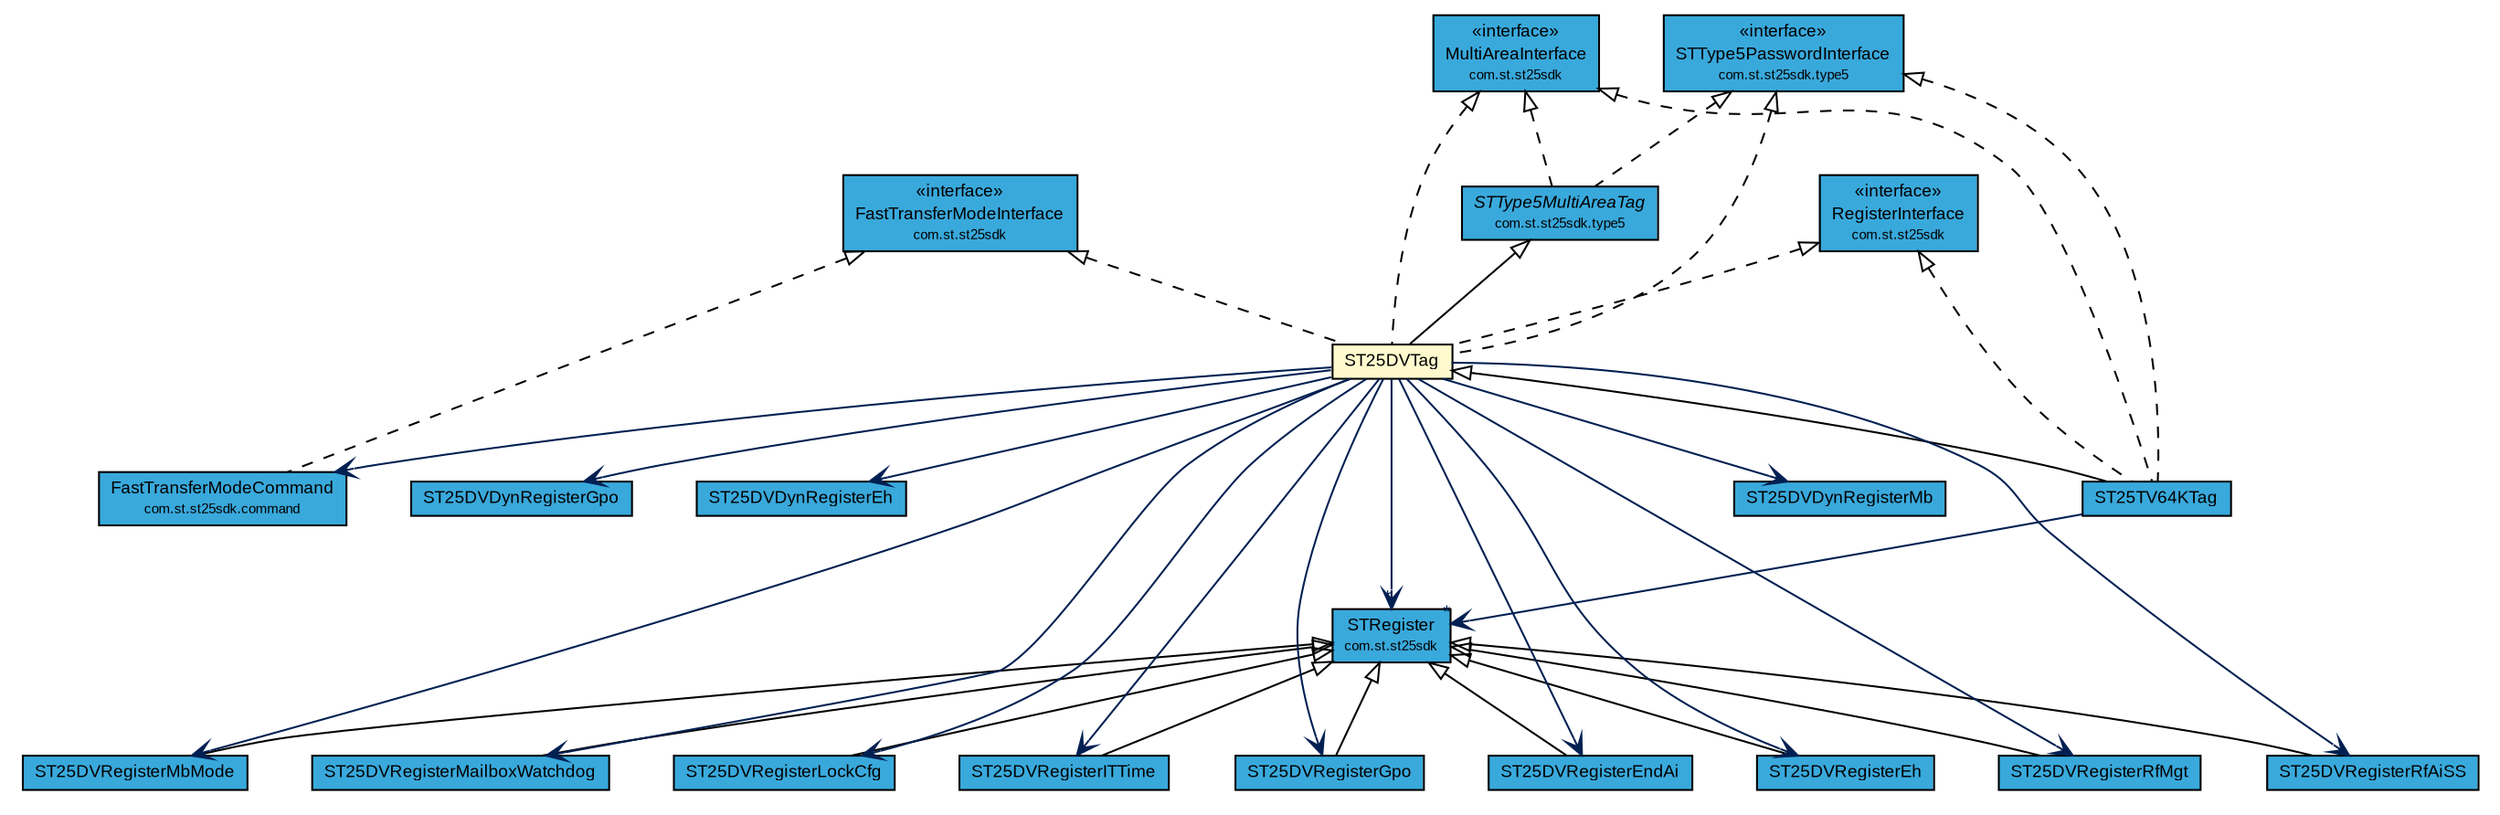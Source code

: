 #!/usr/local/bin/dot
#
# Class diagram 
# Generated by UMLGraph version R5_7_2-3-gee82a7 (http://www.umlgraph.org/)
#

digraph G {
	edge [fontname="arial",fontsize=10,labelfontname="arial",labelfontsize=10];
	node [fontname="arial",fontsize=10,shape=plaintext];
	nodesep=0.25;
	ranksep=0.5;
	// com.st.st25sdk.STRegister
	c23852 [label=<<table title="com.st.st25sdk.STRegister" border="0" cellborder="1" cellspacing="0" cellpadding="2" port="p" bgcolor="#39a9dc" href="../../STRegister.html">
		<tr><td><table border="0" cellspacing="0" cellpadding="1">
<tr><td align="center" balign="center"> STRegister </td></tr>
<tr><td align="center" balign="center"><font point-size="7.0"> com.st.st25sdk </font></td></tr>
		</table></td></tr>
		</table>>, URL="../../STRegister.html", fontname="arial", fontcolor="black", fontsize=9.0];
	// com.st.st25sdk.RegisterInterface
	c23867 [label=<<table title="com.st.st25sdk.RegisterInterface" border="0" cellborder="1" cellspacing="0" cellpadding="2" port="p" bgcolor="#39a9dc" href="../../RegisterInterface.html">
		<tr><td><table border="0" cellspacing="0" cellpadding="1">
<tr><td align="center" balign="center"> &#171;interface&#187; </td></tr>
<tr><td align="center" balign="center"> RegisterInterface </td></tr>
<tr><td align="center" balign="center"><font point-size="7.0"> com.st.st25sdk </font></td></tr>
		</table></td></tr>
		</table>>, URL="../../RegisterInterface.html", fontname="arial", fontcolor="black", fontsize=9.0];
	// com.st.st25sdk.MultiAreaInterface
	c23871 [label=<<table title="com.st.st25sdk.MultiAreaInterface" border="0" cellborder="1" cellspacing="0" cellpadding="2" port="p" bgcolor="#39a9dc" href="../../MultiAreaInterface.html">
		<tr><td><table border="0" cellspacing="0" cellpadding="1">
<tr><td align="center" balign="center"> &#171;interface&#187; </td></tr>
<tr><td align="center" balign="center"> MultiAreaInterface </td></tr>
<tr><td align="center" balign="center"><font point-size="7.0"> com.st.st25sdk </font></td></tr>
		</table></td></tr>
		</table>>, URL="../../MultiAreaInterface.html", fontname="arial", fontcolor="black", fontsize=9.0];
	// com.st.st25sdk.FastTransferModeInterface
	c23873 [label=<<table title="com.st.st25sdk.FastTransferModeInterface" border="0" cellborder="1" cellspacing="0" cellpadding="2" port="p" bgcolor="#39a9dc" href="../../FastTransferModeInterface.html">
		<tr><td><table border="0" cellspacing="0" cellpadding="1">
<tr><td align="center" balign="center"> &#171;interface&#187; </td></tr>
<tr><td align="center" balign="center"> FastTransferModeInterface </td></tr>
<tr><td align="center" balign="center"><font point-size="7.0"> com.st.st25sdk </font></td></tr>
		</table></td></tr>
		</table>>, URL="../../FastTransferModeInterface.html", fontname="arial", fontcolor="black", fontsize=9.0];
	// com.st.st25sdk.command.FastTransferModeCommand
	c23910 [label=<<table title="com.st.st25sdk.command.FastTransferModeCommand" border="0" cellborder="1" cellspacing="0" cellpadding="2" port="p" bgcolor="#39a9dc" href="../../command/FastTransferModeCommand.html">
		<tr><td><table border="0" cellspacing="0" cellpadding="1">
<tr><td align="center" balign="center"> FastTransferModeCommand </td></tr>
<tr><td align="center" balign="center"><font point-size="7.0"> com.st.st25sdk.command </font></td></tr>
		</table></td></tr>
		</table>>, URL="../../command/FastTransferModeCommand.html", fontname="arial", fontcolor="black", fontsize=9.0];
	// com.st.st25sdk.type5.STType5PasswordInterface
	c23986 [label=<<table title="com.st.st25sdk.type5.STType5PasswordInterface" border="0" cellborder="1" cellspacing="0" cellpadding="2" port="p" bgcolor="#39a9dc" href="../STType5PasswordInterface.html">
		<tr><td><table border="0" cellspacing="0" cellpadding="1">
<tr><td align="center" balign="center"> &#171;interface&#187; </td></tr>
<tr><td align="center" balign="center"> STType5PasswordInterface </td></tr>
<tr><td align="center" balign="center"><font point-size="7.0"> com.st.st25sdk.type5 </font></td></tr>
		</table></td></tr>
		</table>>, URL="../STType5PasswordInterface.html", fontname="arial", fontcolor="black", fontsize=9.0];
	// com.st.st25sdk.type5.STType5MultiAreaTag
	c23987 [label=<<table title="com.st.st25sdk.type5.STType5MultiAreaTag" border="0" cellborder="1" cellspacing="0" cellpadding="2" port="p" bgcolor="#39a9dc" href="../STType5MultiAreaTag.html">
		<tr><td><table border="0" cellspacing="0" cellpadding="1">
<tr><td align="center" balign="center"><font face="arial italic"> STType5MultiAreaTag </font></td></tr>
<tr><td align="center" balign="center"><font point-size="7.0"> com.st.st25sdk.type5 </font></td></tr>
		</table></td></tr>
		</table>>, URL="../STType5MultiAreaTag.html", fontname="arial", fontcolor="black", fontsize=9.0];
	// com.st.st25sdk.type5.st25dv.ST25TV64KTag
	c24002 [label=<<table title="com.st.st25sdk.type5.st25dv.ST25TV64KTag" border="0" cellborder="1" cellspacing="0" cellpadding="2" port="p" bgcolor="#39a9dc" href="./ST25TV64KTag.html">
		<tr><td><table border="0" cellspacing="0" cellpadding="1">
<tr><td align="center" balign="center"> ST25TV64KTag </td></tr>
		</table></td></tr>
		</table>>, URL="./ST25TV64KTag.html", fontname="arial", fontcolor="black", fontsize=9.0];
	// com.st.st25sdk.type5.st25dv.ST25DVTag
	c24004 [label=<<table title="com.st.st25sdk.type5.st25dv.ST25DVTag" border="0" cellborder="1" cellspacing="0" cellpadding="2" port="p" bgcolor="lemonChiffon" href="./ST25DVTag.html">
		<tr><td><table border="0" cellspacing="0" cellpadding="1">
<tr><td align="center" balign="center"> ST25DVTag </td></tr>
		</table></td></tr>
		</table>>, URL="./ST25DVTag.html", fontname="arial", fontcolor="black", fontsize=9.0];
	// com.st.st25sdk.type5.st25dv.ST25DVRegisterRfMgt
	c24007 [label=<<table title="com.st.st25sdk.type5.st25dv.ST25DVRegisterRfMgt" border="0" cellborder="1" cellspacing="0" cellpadding="2" port="p" bgcolor="#39a9dc" href="./ST25DVRegisterRfMgt.html">
		<tr><td><table border="0" cellspacing="0" cellpadding="1">
<tr><td align="center" balign="center"> ST25DVRegisterRfMgt </td></tr>
		</table></td></tr>
		</table>>, URL="./ST25DVRegisterRfMgt.html", fontname="arial", fontcolor="black", fontsize=9.0];
	// com.st.st25sdk.type5.st25dv.ST25DVRegisterRfAiSS
	c24009 [label=<<table title="com.st.st25sdk.type5.st25dv.ST25DVRegisterRfAiSS" border="0" cellborder="1" cellspacing="0" cellpadding="2" port="p" bgcolor="#39a9dc" href="./ST25DVRegisterRfAiSS.html">
		<tr><td><table border="0" cellspacing="0" cellpadding="1">
<tr><td align="center" balign="center"> ST25DVRegisterRfAiSS </td></tr>
		</table></td></tr>
		</table>>, URL="./ST25DVRegisterRfAiSS.html", fontname="arial", fontcolor="black", fontsize=9.0];
	// com.st.st25sdk.type5.st25dv.ST25DVRegisterMbMode
	c24011 [label=<<table title="com.st.st25sdk.type5.st25dv.ST25DVRegisterMbMode" border="0" cellborder="1" cellspacing="0" cellpadding="2" port="p" bgcolor="#39a9dc" href="./ST25DVRegisterMbMode.html">
		<tr><td><table border="0" cellspacing="0" cellpadding="1">
<tr><td align="center" balign="center"> ST25DVRegisterMbMode </td></tr>
		</table></td></tr>
		</table>>, URL="./ST25DVRegisterMbMode.html", fontname="arial", fontcolor="black", fontsize=9.0];
	// com.st.st25sdk.type5.st25dv.ST25DVRegisterMailboxWatchdog
	c24013 [label=<<table title="com.st.st25sdk.type5.st25dv.ST25DVRegisterMailboxWatchdog" border="0" cellborder="1" cellspacing="0" cellpadding="2" port="p" bgcolor="#39a9dc" href="./ST25DVRegisterMailboxWatchdog.html">
		<tr><td><table border="0" cellspacing="0" cellpadding="1">
<tr><td align="center" balign="center"> ST25DVRegisterMailboxWatchdog </td></tr>
		</table></td></tr>
		</table>>, URL="./ST25DVRegisterMailboxWatchdog.html", fontname="arial", fontcolor="black", fontsize=9.0];
	// com.st.st25sdk.type5.st25dv.ST25DVRegisterLockCfg
	c24015 [label=<<table title="com.st.st25sdk.type5.st25dv.ST25DVRegisterLockCfg" border="0" cellborder="1" cellspacing="0" cellpadding="2" port="p" bgcolor="#39a9dc" href="./ST25DVRegisterLockCfg.html">
		<tr><td><table border="0" cellspacing="0" cellpadding="1">
<tr><td align="center" balign="center"> ST25DVRegisterLockCfg </td></tr>
		</table></td></tr>
		</table>>, URL="./ST25DVRegisterLockCfg.html", fontname="arial", fontcolor="black", fontsize=9.0];
	// com.st.st25sdk.type5.st25dv.ST25DVRegisterITTime
	c24017 [label=<<table title="com.st.st25sdk.type5.st25dv.ST25DVRegisterITTime" border="0" cellborder="1" cellspacing="0" cellpadding="2" port="p" bgcolor="#39a9dc" href="./ST25DVRegisterITTime.html">
		<tr><td><table border="0" cellspacing="0" cellpadding="1">
<tr><td align="center" balign="center"> ST25DVRegisterITTime </td></tr>
		</table></td></tr>
		</table>>, URL="./ST25DVRegisterITTime.html", fontname="arial", fontcolor="black", fontsize=9.0];
	// com.st.st25sdk.type5.st25dv.ST25DVRegisterGpo
	c24019 [label=<<table title="com.st.st25sdk.type5.st25dv.ST25DVRegisterGpo" border="0" cellborder="1" cellspacing="0" cellpadding="2" port="p" bgcolor="#39a9dc" href="./ST25DVRegisterGpo.html">
		<tr><td><table border="0" cellspacing="0" cellpadding="1">
<tr><td align="center" balign="center"> ST25DVRegisterGpo </td></tr>
		</table></td></tr>
		</table>>, URL="./ST25DVRegisterGpo.html", fontname="arial", fontcolor="black", fontsize=9.0];
	// com.st.st25sdk.type5.st25dv.ST25DVRegisterEndAi
	c24021 [label=<<table title="com.st.st25sdk.type5.st25dv.ST25DVRegisterEndAi" border="0" cellborder="1" cellspacing="0" cellpadding="2" port="p" bgcolor="#39a9dc" href="./ST25DVRegisterEndAi.html">
		<tr><td><table border="0" cellspacing="0" cellpadding="1">
<tr><td align="center" balign="center"> ST25DVRegisterEndAi </td></tr>
		</table></td></tr>
		</table>>, URL="./ST25DVRegisterEndAi.html", fontname="arial", fontcolor="black", fontsize=9.0];
	// com.st.st25sdk.type5.st25dv.ST25DVRegisterEh
	c24022 [label=<<table title="com.st.st25sdk.type5.st25dv.ST25DVRegisterEh" border="0" cellborder="1" cellspacing="0" cellpadding="2" port="p" bgcolor="#39a9dc" href="./ST25DVRegisterEh.html">
		<tr><td><table border="0" cellspacing="0" cellpadding="1">
<tr><td align="center" balign="center"> ST25DVRegisterEh </td></tr>
		</table></td></tr>
		</table>>, URL="./ST25DVRegisterEh.html", fontname="arial", fontcolor="black", fontsize=9.0];
	// com.st.st25sdk.type5.st25dv.ST25DVDynRegisterMb
	c24024 [label=<<table title="com.st.st25sdk.type5.st25dv.ST25DVDynRegisterMb" border="0" cellborder="1" cellspacing="0" cellpadding="2" port="p" bgcolor="#39a9dc" href="./ST25DVDynRegisterMb.html">
		<tr><td><table border="0" cellspacing="0" cellpadding="1">
<tr><td align="center" balign="center"> ST25DVDynRegisterMb </td></tr>
		</table></td></tr>
		</table>>, URL="./ST25DVDynRegisterMb.html", fontname="arial", fontcolor="black", fontsize=9.0];
	// com.st.st25sdk.type5.st25dv.ST25DVDynRegisterGpo
	c24026 [label=<<table title="com.st.st25sdk.type5.st25dv.ST25DVDynRegisterGpo" border="0" cellborder="1" cellspacing="0" cellpadding="2" port="p" bgcolor="#39a9dc" href="./ST25DVDynRegisterGpo.html">
		<tr><td><table border="0" cellspacing="0" cellpadding="1">
<tr><td align="center" balign="center"> ST25DVDynRegisterGpo </td></tr>
		</table></td></tr>
		</table>>, URL="./ST25DVDynRegisterGpo.html", fontname="arial", fontcolor="black", fontsize=9.0];
	// com.st.st25sdk.type5.st25dv.ST25DVDynRegisterEh
	c24028 [label=<<table title="com.st.st25sdk.type5.st25dv.ST25DVDynRegisterEh" border="0" cellborder="1" cellspacing="0" cellpadding="2" port="p" bgcolor="#39a9dc" href="./ST25DVDynRegisterEh.html">
		<tr><td><table border="0" cellspacing="0" cellpadding="1">
<tr><td align="center" balign="center"> ST25DVDynRegisterEh </td></tr>
		</table></td></tr>
		</table>>, URL="./ST25DVDynRegisterEh.html", fontname="arial", fontcolor="black", fontsize=9.0];
	//com.st.st25sdk.command.FastTransferModeCommand implements com.st.st25sdk.FastTransferModeInterface
	c23873:p -> c23910:p [dir=back,arrowtail=empty,style=dashed];
	//com.st.st25sdk.type5.STType5MultiAreaTag implements com.st.st25sdk.MultiAreaInterface
	c23871:p -> c23987:p [dir=back,arrowtail=empty,style=dashed];
	//com.st.st25sdk.type5.STType5MultiAreaTag implements com.st.st25sdk.type5.STType5PasswordInterface
	c23986:p -> c23987:p [dir=back,arrowtail=empty,style=dashed];
	//com.st.st25sdk.type5.st25dv.ST25TV64KTag extends com.st.st25sdk.type5.st25dv.ST25DVTag
	c24004:p -> c24002:p [dir=back,arrowtail=empty];
	//com.st.st25sdk.type5.st25dv.ST25TV64KTag implements com.st.st25sdk.type5.STType5PasswordInterface
	c23986:p -> c24002:p [dir=back,arrowtail=empty,style=dashed];
	//com.st.st25sdk.type5.st25dv.ST25TV64KTag implements com.st.st25sdk.MultiAreaInterface
	c23871:p -> c24002:p [dir=back,arrowtail=empty,style=dashed];
	//com.st.st25sdk.type5.st25dv.ST25TV64KTag implements com.st.st25sdk.RegisterInterface
	c23867:p -> c24002:p [dir=back,arrowtail=empty,style=dashed];
	//com.st.st25sdk.type5.st25dv.ST25DVTag extends com.st.st25sdk.type5.STType5MultiAreaTag
	c23987:p -> c24004:p [dir=back,arrowtail=empty];
	//com.st.st25sdk.type5.st25dv.ST25DVTag implements com.st.st25sdk.type5.STType5PasswordInterface
	c23986:p -> c24004:p [dir=back,arrowtail=empty,style=dashed];
	//com.st.st25sdk.type5.st25dv.ST25DVTag implements com.st.st25sdk.MultiAreaInterface
	c23871:p -> c24004:p [dir=back,arrowtail=empty,style=dashed];
	//com.st.st25sdk.type5.st25dv.ST25DVTag implements com.st.st25sdk.RegisterInterface
	c23867:p -> c24004:p [dir=back,arrowtail=empty,style=dashed];
	//com.st.st25sdk.type5.st25dv.ST25DVTag implements com.st.st25sdk.FastTransferModeInterface
	c23873:p -> c24004:p [dir=back,arrowtail=empty,style=dashed];
	//com.st.st25sdk.type5.st25dv.ST25DVRegisterRfMgt extends com.st.st25sdk.STRegister
	c23852:p -> c24007:p [dir=back,arrowtail=empty];
	//com.st.st25sdk.type5.st25dv.ST25DVRegisterRfAiSS extends com.st.st25sdk.STRegister
	c23852:p -> c24009:p [dir=back,arrowtail=empty];
	//com.st.st25sdk.type5.st25dv.ST25DVRegisterMbMode extends com.st.st25sdk.STRegister
	c23852:p -> c24011:p [dir=back,arrowtail=empty];
	//com.st.st25sdk.type5.st25dv.ST25DVRegisterMailboxWatchdog extends com.st.st25sdk.STRegister
	c23852:p -> c24013:p [dir=back,arrowtail=empty];
	//com.st.st25sdk.type5.st25dv.ST25DVRegisterLockCfg extends com.st.st25sdk.STRegister
	c23852:p -> c24015:p [dir=back,arrowtail=empty];
	//com.st.st25sdk.type5.st25dv.ST25DVRegisterITTime extends com.st.st25sdk.STRegister
	c23852:p -> c24017:p [dir=back,arrowtail=empty];
	//com.st.st25sdk.type5.st25dv.ST25DVRegisterGpo extends com.st.st25sdk.STRegister
	c23852:p -> c24019:p [dir=back,arrowtail=empty];
	//com.st.st25sdk.type5.st25dv.ST25DVRegisterEndAi extends com.st.st25sdk.STRegister
	c23852:p -> c24021:p [dir=back,arrowtail=empty];
	//com.st.st25sdk.type5.st25dv.ST25DVRegisterEh extends com.st.st25sdk.STRegister
	c23852:p -> c24022:p [dir=back,arrowtail=empty];
	// com.st.st25sdk.type5.st25dv.ST25TV64KTag NAVASSOC com.st.st25sdk.STRegister
	c24002:p -> c23852:p [taillabel="", label="", headlabel="*", fontname="arial", fontcolor="#002052", fontsize=10.0, color="#002052", arrowhead=open];
	// com.st.st25sdk.type5.st25dv.ST25DVTag NAVASSOC com.st.st25sdk.STRegister
	c24004:p -> c23852:p [taillabel="", label="", headlabel="*", fontname="arial", fontcolor="#002052", fontsize=10.0, color="#002052", arrowhead=open];
	// com.st.st25sdk.type5.st25dv.ST25DVTag NAVASSOC com.st.st25sdk.type5.st25dv.ST25DVRegisterGpo
	c24004:p -> c24019:p [taillabel="", label="", headlabel="", fontname="arial", fontcolor="#002052", fontsize=10.0, color="#002052", arrowhead=open];
	// com.st.st25sdk.type5.st25dv.ST25DVTag NAVASSOC com.st.st25sdk.type5.st25dv.ST25DVRegisterITTime
	c24004:p -> c24017:p [taillabel="", label="", headlabel="", fontname="arial", fontcolor="#002052", fontsize=10.0, color="#002052", arrowhead=open];
	// com.st.st25sdk.type5.st25dv.ST25DVTag NAVASSOC com.st.st25sdk.type5.st25dv.ST25DVRegisterEh
	c24004:p -> c24022:p [taillabel="", label="", headlabel="", fontname="arial", fontcolor="#002052", fontsize=10.0, color="#002052", arrowhead=open];
	// com.st.st25sdk.type5.st25dv.ST25DVTag NAVASSOC com.st.st25sdk.type5.st25dv.ST25DVRegisterRfMgt
	c24004:p -> c24007:p [taillabel="", label="", headlabel="", fontname="arial", fontcolor="#002052", fontsize=10.0, color="#002052", arrowhead=open];
	// com.st.st25sdk.type5.st25dv.ST25DVTag NAVASSOC com.st.st25sdk.type5.st25dv.ST25DVRegisterEndAi
	c24004:p -> c24021:p [taillabel="", label="", headlabel="", fontname="arial", fontcolor="#002052", fontsize=10.0, color="#002052", arrowhead=open];
	// com.st.st25sdk.type5.st25dv.ST25DVTag NAVASSOC com.st.st25sdk.type5.st25dv.ST25DVRegisterRfAiSS
	c24004:p -> c24009:p [taillabel="", label="", headlabel="", fontname="arial", fontcolor="#002052", fontsize=10.0, color="#002052", arrowhead=open];
	// com.st.st25sdk.type5.st25dv.ST25DVTag NAVASSOC com.st.st25sdk.type5.st25dv.ST25DVRegisterMbMode
	c24004:p -> c24011:p [taillabel="", label="", headlabel="", fontname="arial", fontcolor="#002052", fontsize=10.0, color="#002052", arrowhead=open];
	// com.st.st25sdk.type5.st25dv.ST25DVTag NAVASSOC com.st.st25sdk.type5.st25dv.ST25DVRegisterMailboxWatchdog
	c24004:p -> c24013:p [taillabel="", label="", headlabel="", fontname="arial", fontcolor="#002052", fontsize=10.0, color="#002052", arrowhead=open];
	// com.st.st25sdk.type5.st25dv.ST25DVTag NAVASSOC com.st.st25sdk.type5.st25dv.ST25DVRegisterLockCfg
	c24004:p -> c24015:p [taillabel="", label="", headlabel="", fontname="arial", fontcolor="#002052", fontsize=10.0, color="#002052", arrowhead=open];
	// com.st.st25sdk.type5.st25dv.ST25DVTag NAVASSOC com.st.st25sdk.type5.st25dv.ST25DVDynRegisterGpo
	c24004:p -> c24026:p [taillabel="", label="", headlabel="", fontname="arial", fontcolor="#002052", fontsize=10.0, color="#002052", arrowhead=open];
	// com.st.st25sdk.type5.st25dv.ST25DVTag NAVASSOC com.st.st25sdk.type5.st25dv.ST25DVDynRegisterEh
	c24004:p -> c24028:p [taillabel="", label="", headlabel="", fontname="arial", fontcolor="#002052", fontsize=10.0, color="#002052", arrowhead=open];
	// com.st.st25sdk.type5.st25dv.ST25DVTag NAVASSOC com.st.st25sdk.type5.st25dv.ST25DVDynRegisterMb
	c24004:p -> c24024:p [taillabel="", label="", headlabel="", fontname="arial", fontcolor="#002052", fontsize=10.0, color="#002052", arrowhead=open];
	// com.st.st25sdk.type5.st25dv.ST25DVTag NAVASSOC com.st.st25sdk.command.FastTransferModeCommand
	c24004:p -> c23910:p [taillabel="", label="", headlabel="", fontname="arial", fontcolor="#002052", fontsize=10.0, color="#002052", arrowhead=open];
}

